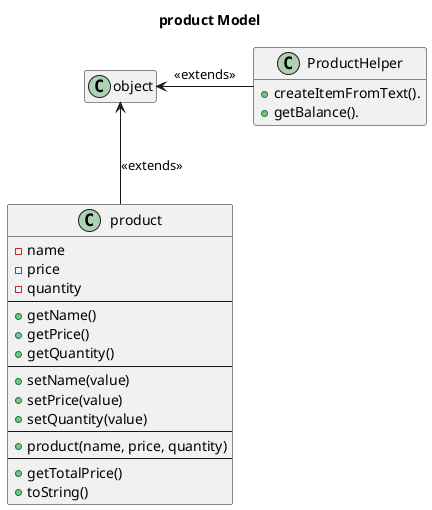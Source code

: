 @startuml class Diyagram
title product Model
CLASS product{
    -name
    -price
    -quantity
    --
    +getName()
    +getPrice()
    +getQuantity()
    --
    +setName(value)
    +setPrice(value)
    +setQuantity(value)
    --
    +product(name, price, quantity)
    --
    +getTotalPrice()
    +toString() 
}

class object {
  
}

product -up-> object : "<<extends>>"

hide empty members

CLASS ProductHelper {
    +createItemFromText().
    +getBalance().
}
ProductHelper -left-> object : "<<extends>>"
@enduml